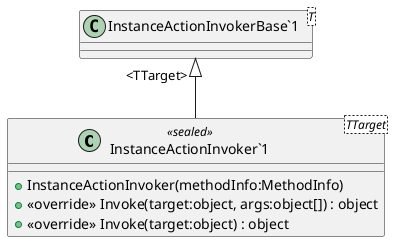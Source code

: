 @startuml
class "InstanceActionInvoker`1"<TTarget> <<sealed>> {
    + InstanceActionInvoker(methodInfo:MethodInfo)
    + <<override>> Invoke(target:object, args:object[]) : object
    + <<override>> Invoke(target:object) : object
}
class "InstanceActionInvokerBase`1"<T> {
}
"InstanceActionInvokerBase`1" "<TTarget>" <|-- "InstanceActionInvoker`1"
@enduml
